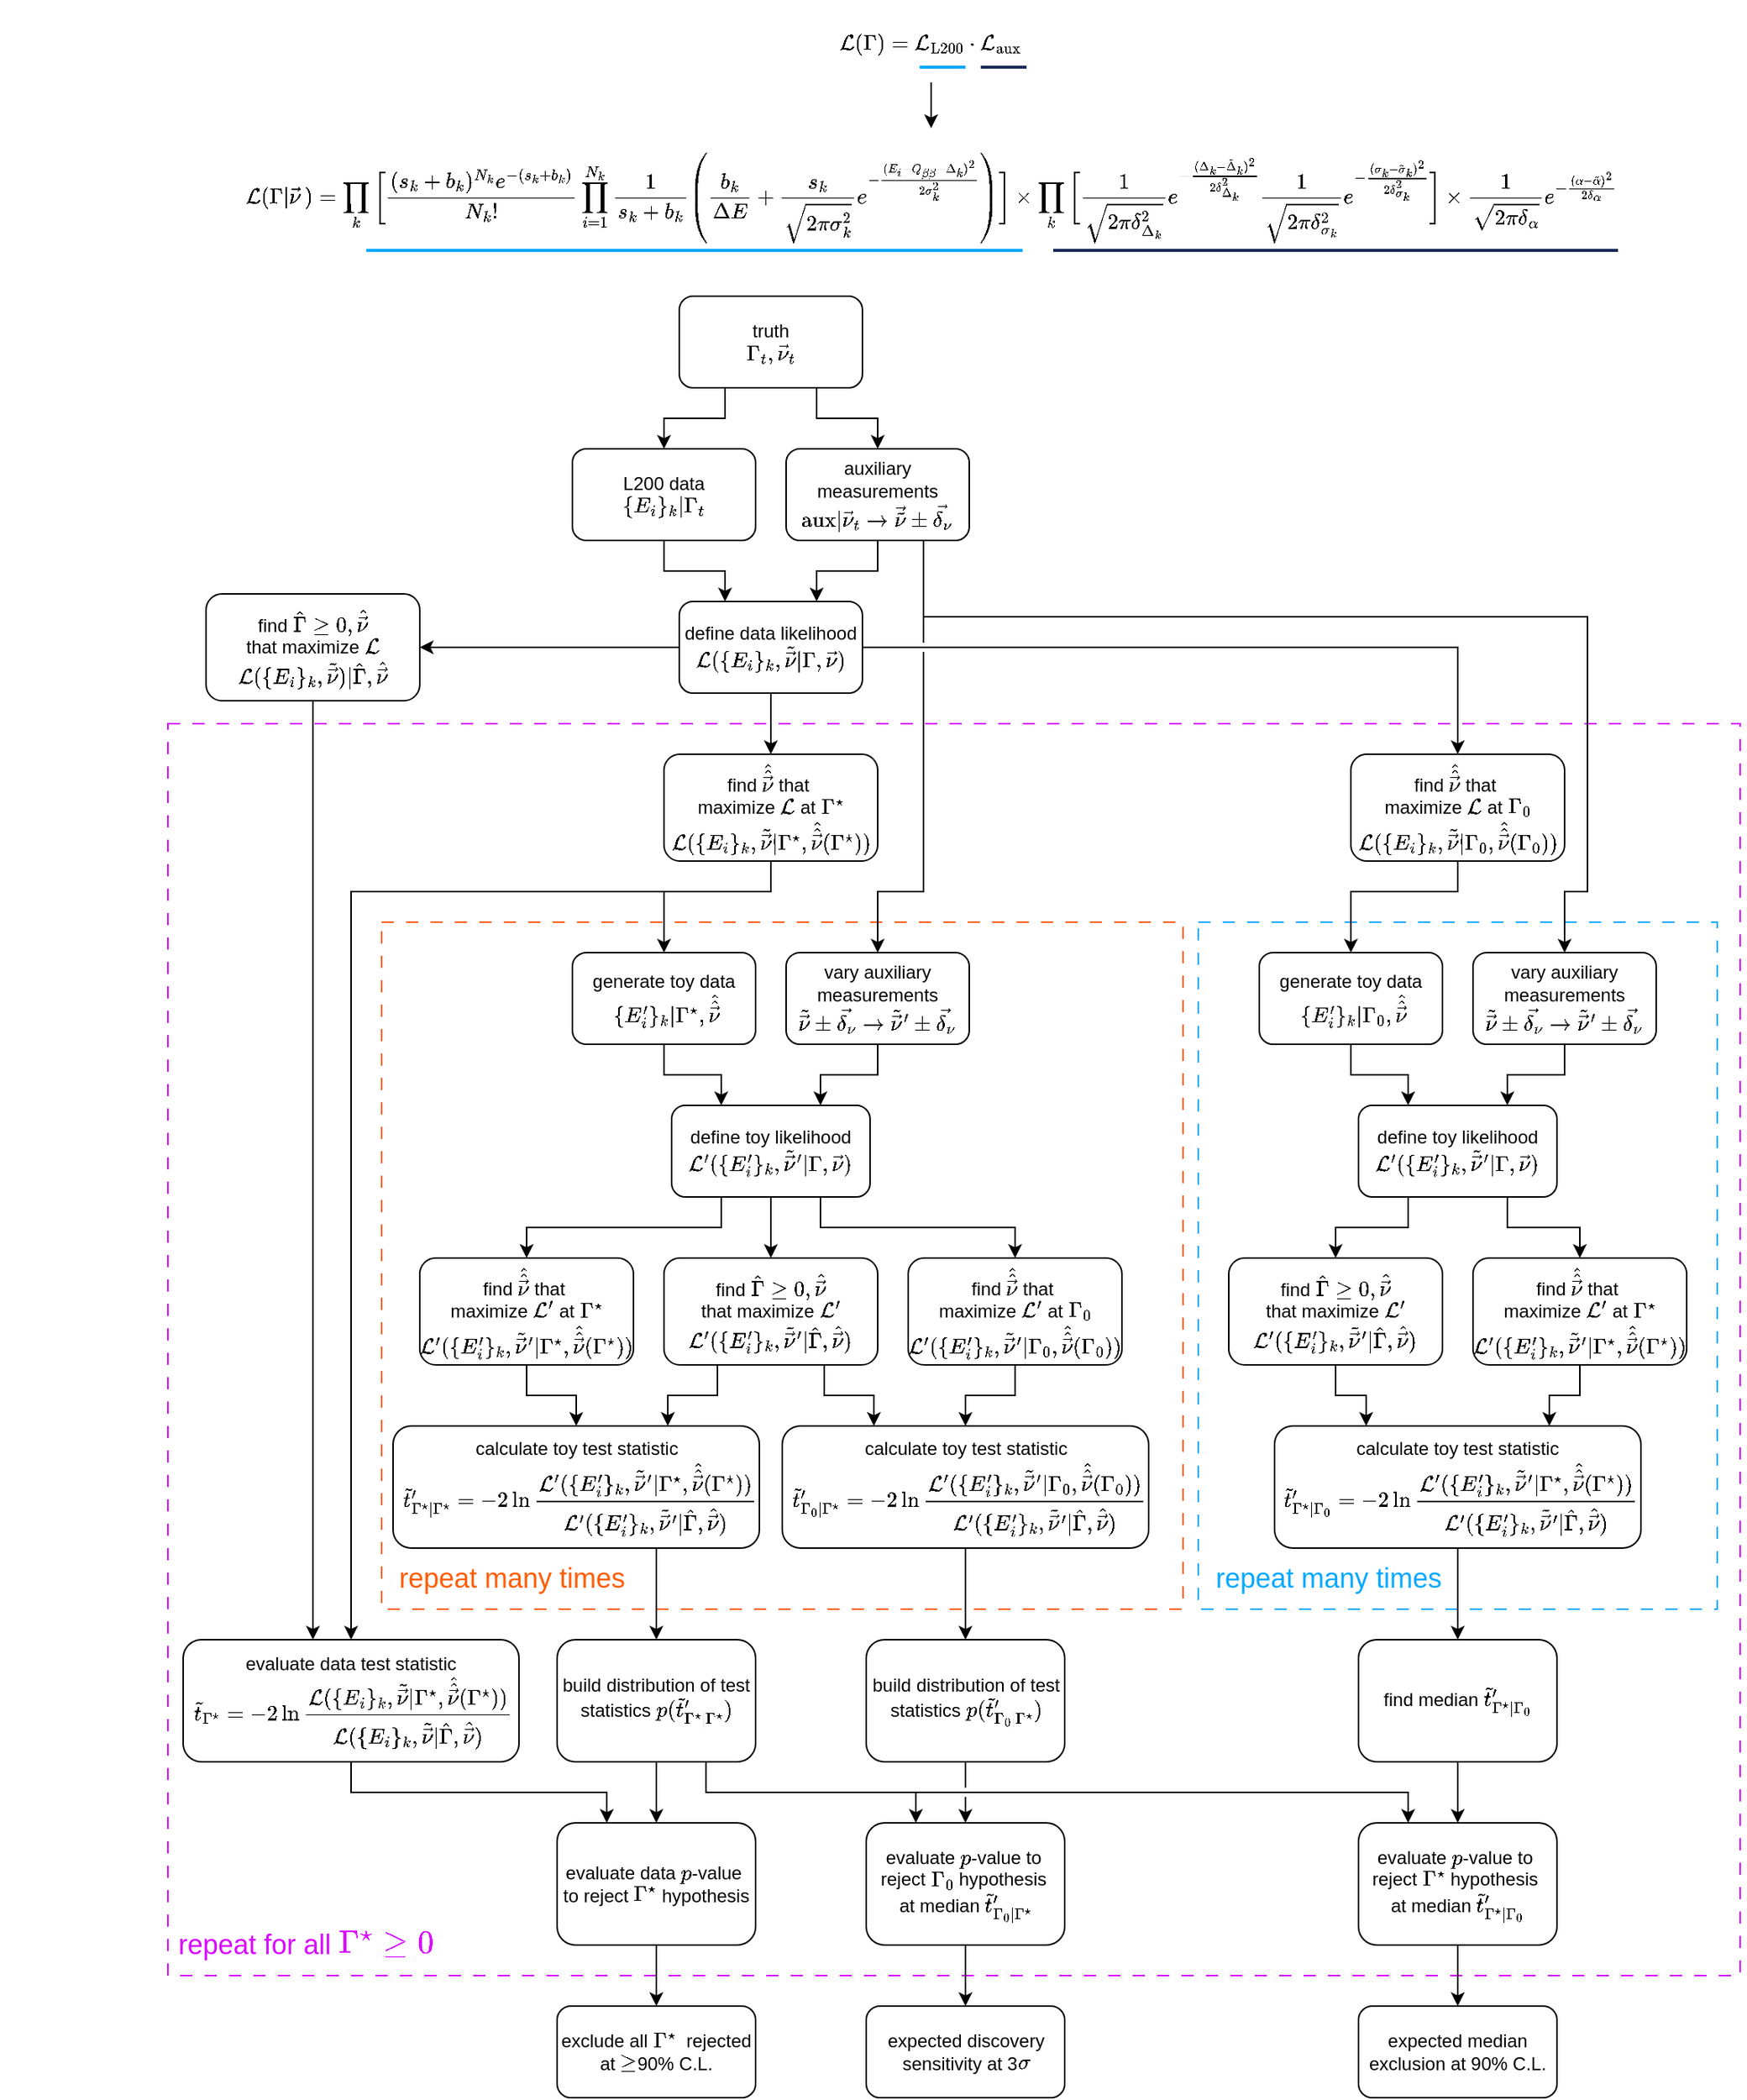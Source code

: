 <mxfile version="27.0.6">
  <diagram name="Page-1" id="N17phzSXL9w7y8zX3gDE">
    <mxGraphModel dx="2141" dy="734" grid="1" gridSize="10" guides="1" tooltips="1" connect="1" arrows="1" fold="1" page="1" pageScale="1" pageWidth="850" pageHeight="1100" math="1" shadow="0">
      <root>
        <mxCell id="0" />
        <mxCell id="1" parent="0" />
        <mxCell id="npHvEOHwPtpxPotPW_9_-1" value="$$\mathcal{L}(\Gamma) = \mathcal{L}_{\textrm{L200}} \cdot \mathcal{L}_{\textrm{aux}}$$" style="text;whiteSpace=wrap;align=center;verticalAlign=middle;" vertex="1" parent="1">
          <mxGeometry x="-90" y="260" width="160" height="50" as="geometry" />
        </mxCell>
        <mxCell id="npHvEOHwPtpxPotPW_9_-2" value="" style="endArrow=none;html=1;rounded=0;fontColor=#07A9FF;strokeColor=#07A9FF;strokeWidth=2;" edge="1" parent="1">
          <mxGeometry width="50" height="50" relative="1" as="geometry">
            <mxPoint x="-17.5" y="300" as="sourcePoint" />
            <mxPoint x="12.5" y="300" as="targetPoint" />
          </mxGeometry>
        </mxCell>
        <mxCell id="npHvEOHwPtpxPotPW_9_-3" value="" style="endArrow=none;html=1;rounded=0;fontColor=#07A9FF;strokeColor=#1A2A5B;strokeWidth=2;" edge="1" parent="1">
          <mxGeometry width="50" height="50" relative="1" as="geometry">
            <mxPoint x="22.5" y="300" as="sourcePoint" />
            <mxPoint x="52.5" y="300" as="targetPoint" />
          </mxGeometry>
        </mxCell>
        <mxCell id="npHvEOHwPtpxPotPW_9_-4" value="" style="endArrow=classic;html=1;rounded=0;exitX=0.5;exitY=1;exitDx=0;exitDy=0;entryX=0.5;entryY=0;entryDx=0;entryDy=0;" edge="1" parent="1" source="npHvEOHwPtpxPotPW_9_-1" target="npHvEOHwPtpxPotPW_9_-6">
          <mxGeometry width="50" height="50" relative="1" as="geometry">
            <mxPoint x="-7.5" y="300" as="sourcePoint" />
            <mxPoint x="102.5" y="300" as="targetPoint" />
          </mxGeometry>
        </mxCell>
        <mxCell id="npHvEOHwPtpxPotPW_9_-5" value="" style="group" vertex="1" connectable="0" parent="1">
          <mxGeometry x="-515" y="340" width="1010" height="90" as="geometry" />
        </mxCell>
        <mxCell id="npHvEOHwPtpxPotPW_9_-6" value="$$\mathcal{L}(\Gamma | \vec{\nu}\,) = \prod_k \bigg[ \frac{(s_k + b_k)^{N_k} e^{-(s_k + b_k)}}{N_k!} \prod_{i=1}^{N_k} \frac{1}{s_k + b_k} \left( \frac{b_k}{\Delta E} + \frac{s_k}{\sqrt{2 \pi \sigma_k^2}} e^{-\frac{(E_i - Q_{\beta\beta} - \Delta_k)^2}{2 \sigma_k^2}} \right) \bigg] &#xa;&#xa;\times \prod_k \bigg[ \frac{1}{\sqrt{2 \pi \delta_{\Delta_k}^2}} e^{-\frac{(\Delta_k - \tilde{\Delta}_k)^2}{2 \delta_{\Delta_k}^2}}   &#xa; \frac{1}{\sqrt{2 \pi \delta_{\sigma_k}^2}} e^{-\frac{(\sigma_k - &#xa;\tilde{\sigma}_k)^2}{2 \delta_{\sigma_k}^2}} \bigg] \times \frac{1}{\sqrt{2 &#xa;\pi \delta_{\alpha} }} e^{-\frac{(\alpha - \tilde{\alpha})^2}{2 &#xa;\delta_{\alpha}}}&#xa;   $$" style="text;whiteSpace=wrap;align=center;verticalAlign=middle;" vertex="1" parent="npHvEOHwPtpxPotPW_9_-5">
          <mxGeometry width="1010" height="90" as="geometry" />
        </mxCell>
        <mxCell id="npHvEOHwPtpxPotPW_9_-7" value="" style="endArrow=none;html=1;rounded=0;entryX=0.607;entryY=0.786;entryDx=0;entryDy=0;entryPerimeter=0;fontColor=#07A9FF;strokeColor=#07A9FF;strokeWidth=2;" edge="1" parent="npHvEOHwPtpxPotPW_9_-5">
          <mxGeometry width="50" height="50" relative="1" as="geometry">
            <mxPoint x="135" y="80" as="sourcePoint" />
            <mxPoint x="564.92" y="80.04" as="targetPoint" />
          </mxGeometry>
        </mxCell>
        <mxCell id="npHvEOHwPtpxPotPW_9_-8" value="" style="endArrow=none;html=1;rounded=0;fontColor=#07A9FF;strokeColor=#1A2A5B;strokeWidth=2;" edge="1" parent="npHvEOHwPtpxPotPW_9_-5">
          <mxGeometry width="50" height="50" relative="1" as="geometry">
            <mxPoint x="585" y="80" as="sourcePoint" />
            <mxPoint x="955" y="80" as="targetPoint" />
          </mxGeometry>
        </mxCell>
        <mxCell id="npHvEOHwPtpxPotPW_9_-9" value="" style="group" vertex="1" connectable="0" parent="1">
          <mxGeometry x="-620" y="450" width="1140" height="1180" as="geometry" />
        </mxCell>
        <mxCell id="npHvEOHwPtpxPotPW_9_-10" value="" style="rounded=0;whiteSpace=wrap;html=1;fillColor=none;dashed=1;dashPattern=8 8;strokeColor=#D907FF;fontColor=#07A9FF;" vertex="1" parent="npHvEOHwPtpxPotPW_9_-9">
          <mxGeometry x="110" y="280" width="1030" height="820" as="geometry" />
        </mxCell>
        <mxCell id="npHvEOHwPtpxPotPW_9_-11" value="" style="rounded=0;whiteSpace=wrap;html=1;fillColor=none;dashed=1;dashPattern=8 8;strokeColor=#FF5D07;" vertex="1" parent="npHvEOHwPtpxPotPW_9_-9">
          <mxGeometry x="250" y="410" width="525" height="450" as="geometry" />
        </mxCell>
        <mxCell id="npHvEOHwPtpxPotPW_9_-12" style="edgeStyle=orthogonalEdgeStyle;rounded=0;orthogonalLoop=1;jettySize=auto;html=1;exitX=0.25;exitY=1;exitDx=0;exitDy=0;entryX=0.5;entryY=0;entryDx=0;entryDy=0;" edge="1" parent="npHvEOHwPtpxPotPW_9_-9" source="npHvEOHwPtpxPotPW_9_-14" target="npHvEOHwPtpxPotPW_9_-16">
          <mxGeometry relative="1" as="geometry" />
        </mxCell>
        <mxCell id="npHvEOHwPtpxPotPW_9_-13" style="edgeStyle=orthogonalEdgeStyle;rounded=0;orthogonalLoop=1;jettySize=auto;html=1;exitX=0.75;exitY=1;exitDx=0;exitDy=0;entryX=0.5;entryY=0;entryDx=0;entryDy=0;" edge="1" parent="npHvEOHwPtpxPotPW_9_-9" source="npHvEOHwPtpxPotPW_9_-14" target="npHvEOHwPtpxPotPW_9_-18">
          <mxGeometry relative="1" as="geometry" />
        </mxCell>
        <mxCell id="npHvEOHwPtpxPotPW_9_-14" value="&lt;div&gt;truth&lt;b&gt;&lt;br&gt;&lt;/b&gt;&lt;/div&gt;&lt;div&gt;\(\Gamma_t,&amp;nbsp; \vec{\nu}_t\)&lt;br&gt;&lt;/div&gt;" style="rounded=1;whiteSpace=wrap;html=1;fillColor=default;" vertex="1" parent="npHvEOHwPtpxPotPW_9_-9">
          <mxGeometry x="445" width="120" height="60" as="geometry" />
        </mxCell>
        <mxCell id="npHvEOHwPtpxPotPW_9_-15" style="edgeStyle=orthogonalEdgeStyle;rounded=0;orthogonalLoop=1;jettySize=auto;html=1;exitX=0.5;exitY=1;exitDx=0;exitDy=0;entryX=0.25;entryY=0;entryDx=0;entryDy=0;" edge="1" parent="npHvEOHwPtpxPotPW_9_-9" source="npHvEOHwPtpxPotPW_9_-16" target="npHvEOHwPtpxPotPW_9_-31">
          <mxGeometry relative="1" as="geometry" />
        </mxCell>
        <mxCell id="npHvEOHwPtpxPotPW_9_-16" value="&lt;div&gt;L200 data&lt;/div&gt;&lt;div&gt;\(\{E_i\}_k | \Gamma_t\)&lt;/div&gt;" style="rounded=1;whiteSpace=wrap;html=1;" vertex="1" parent="npHvEOHwPtpxPotPW_9_-9">
          <mxGeometry x="375" y="100" width="120" height="60" as="geometry" />
        </mxCell>
        <mxCell id="npHvEOHwPtpxPotPW_9_-17" style="edgeStyle=orthogonalEdgeStyle;rounded=0;orthogonalLoop=1;jettySize=auto;html=1;exitX=0.5;exitY=1;exitDx=0;exitDy=0;entryX=0.75;entryY=0;entryDx=0;entryDy=0;" edge="1" parent="npHvEOHwPtpxPotPW_9_-9" source="npHvEOHwPtpxPotPW_9_-18" target="npHvEOHwPtpxPotPW_9_-31">
          <mxGeometry relative="1" as="geometry" />
        </mxCell>
        <mxCell id="npHvEOHwPtpxPotPW_9_-18" value="&lt;div&gt;auxiliary measurements&lt;/div&gt;&lt;div&gt;\(\textrm{aux} | \vec{\nu}_t \to \vec{\tilde{\nu}} \pm \vec{\delta_\nu}\)&lt;/div&gt;" style="rounded=1;whiteSpace=wrap;html=1;" vertex="1" parent="npHvEOHwPtpxPotPW_9_-9">
          <mxGeometry x="515" y="100" width="120" height="60" as="geometry" />
        </mxCell>
        <mxCell id="npHvEOHwPtpxPotPW_9_-19" style="edgeStyle=orthogonalEdgeStyle;rounded=0;orthogonalLoop=1;jettySize=auto;html=1;exitX=0.5;exitY=1;exitDx=0;exitDy=0;entryX=0.5;entryY=0;entryDx=0;entryDy=0;" edge="1" parent="npHvEOHwPtpxPotPW_9_-9" source="npHvEOHwPtpxPotPW_9_-21" target="npHvEOHwPtpxPotPW_9_-23">
          <mxGeometry relative="1" as="geometry">
            <Array as="points">
              <mxPoint x="505" y="390" />
              <mxPoint x="435" y="390" />
            </Array>
          </mxGeometry>
        </mxCell>
        <mxCell id="npHvEOHwPtpxPotPW_9_-20" style="edgeStyle=orthogonalEdgeStyle;rounded=0;orthogonalLoop=1;jettySize=auto;html=1;exitX=0.5;exitY=1;exitDx=0;exitDy=0;entryX=0.5;entryY=0;entryDx=0;entryDy=0;" edge="1" parent="npHvEOHwPtpxPotPW_9_-9" source="npHvEOHwPtpxPotPW_9_-21" target="npHvEOHwPtpxPotPW_9_-33">
          <mxGeometry relative="1" as="geometry">
            <Array as="points">
              <mxPoint x="505" y="390" />
              <mxPoint x="230" y="390" />
            </Array>
          </mxGeometry>
        </mxCell>
        <mxCell id="npHvEOHwPtpxPotPW_9_-21" value="&lt;div&gt;find \(\hat{\hat{\vec{\nu}}}\) that&amp;nbsp;&lt;/div&gt;&lt;div&gt;maximize \( \mathcal{L}\) at \(\Gamma^{\star}\)\(\mathcal{L}(\{E_i\}_k,&amp;nbsp;\tilde{\vec{\nu}} | \Gamma^{\star}, \hat{\hat{\vec{\nu}}}(\Gamma^{\star}) )\)&lt;/div&gt;" style="rounded=1;whiteSpace=wrap;html=1;" vertex="1" parent="npHvEOHwPtpxPotPW_9_-9">
          <mxGeometry x="435" y="300" width="140" height="70" as="geometry" />
        </mxCell>
        <mxCell id="npHvEOHwPtpxPotPW_9_-22" style="edgeStyle=orthogonalEdgeStyle;rounded=0;orthogonalLoop=1;jettySize=auto;html=1;exitX=0.5;exitY=1;exitDx=0;exitDy=0;entryX=0.25;entryY=0;entryDx=0;entryDy=0;" edge="1" parent="npHvEOHwPtpxPotPW_9_-9" source="npHvEOHwPtpxPotPW_9_-23" target="npHvEOHwPtpxPotPW_9_-45">
          <mxGeometry relative="1" as="geometry" />
        </mxCell>
        <mxCell id="npHvEOHwPtpxPotPW_9_-23" value="&lt;div&gt;generate toy data&lt;/div&gt;&lt;div&gt;&amp;nbsp;\(&amp;nbsp;\{E^\prime_i\}_k | \Gamma^{\star},&amp;nbsp; \hat{\hat{\vec{\nu}}}\)&lt;/div&gt;" style="rounded=1;whiteSpace=wrap;html=1;" vertex="1" parent="npHvEOHwPtpxPotPW_9_-9">
          <mxGeometry x="375" y="430" width="120" height="60" as="geometry" />
        </mxCell>
        <mxCell id="npHvEOHwPtpxPotPW_9_-24" style="edgeStyle=orthogonalEdgeStyle;rounded=0;orthogonalLoop=1;jettySize=auto;html=1;exitX=0.5;exitY=1;exitDx=0;exitDy=0;entryX=0.75;entryY=0;entryDx=0;entryDy=0;" edge="1" parent="npHvEOHwPtpxPotPW_9_-9" source="npHvEOHwPtpxPotPW_9_-25" target="npHvEOHwPtpxPotPW_9_-45">
          <mxGeometry relative="1" as="geometry" />
        </mxCell>
        <mxCell id="npHvEOHwPtpxPotPW_9_-25" value="&lt;div&gt;vary auxiliary measurements&lt;/div&gt;&lt;div&gt;\(&amp;nbsp;\tilde{\vec{\nu}} \pm \vec{\delta_\nu} \to \tilde{\vec{\nu}}^{\prime} \pm \vec{\delta_\nu} \)&lt;/div&gt;" style="rounded=1;whiteSpace=wrap;html=1;" vertex="1" parent="npHvEOHwPtpxPotPW_9_-9">
          <mxGeometry x="515" y="430" width="120" height="60" as="geometry" />
        </mxCell>
        <mxCell id="npHvEOHwPtpxPotPW_9_-26" style="edgeStyle=orthogonalEdgeStyle;rounded=0;orthogonalLoop=1;jettySize=auto;html=1;entryX=0.5;entryY=0;entryDx=0;entryDy=0;exitX=0.75;exitY=1;exitDx=0;exitDy=0;" edge="1" parent="npHvEOHwPtpxPotPW_9_-9" source="npHvEOHwPtpxPotPW_9_-27" target="npHvEOHwPtpxPotPW_9_-38">
          <mxGeometry relative="1" as="geometry">
            <mxPoint x="604.667" y="620" as="targetPoint" />
            <Array as="points">
              <mxPoint x="430" y="820" />
            </Array>
          </mxGeometry>
        </mxCell>
        <mxCell id="npHvEOHwPtpxPotPW_9_-27" value="&lt;div&gt;calculate toy test statistic&lt;/div&gt;&lt;div&gt;&amp;nbsp;\(\tilde{t}_{\Gamma^{\star}|\Gamma^{\star}}^{\prime} = -2 \ln{ \dfrac{\mathcal{L}^\prime(\{E^\prime_i\}_k,&amp;nbsp;\tilde{\vec{\nu}}^{\prime}&amp;nbsp; |&amp;nbsp; \Gamma^{\star} , \hat{\hat{\vec{\nu}}}(\Gamma^{\star}) )}{\mathcal{L}^\prime(&amp;nbsp;\{E^\prime_i\}_k,\tilde{\vec{\nu}}^{\prime}&amp;nbsp; |&amp;nbsp; \hat{\Gamma} , \hat{\vec{\nu}})}} \)&lt;/div&gt;" style="rounded=1;whiteSpace=wrap;html=1;" vertex="1" parent="npHvEOHwPtpxPotPW_9_-9">
          <mxGeometry x="257.5" y="740" width="240" height="80" as="geometry" />
        </mxCell>
        <mxCell id="npHvEOHwPtpxPotPW_9_-28" style="edgeStyle=orthogonalEdgeStyle;rounded=0;orthogonalLoop=1;jettySize=auto;html=1;exitX=0;exitY=0.5;exitDx=0;exitDy=0;entryX=1;entryY=0.5;entryDx=0;entryDy=0;" edge="1" parent="npHvEOHwPtpxPotPW_9_-9" source="npHvEOHwPtpxPotPW_9_-31" target="npHvEOHwPtpxPotPW_9_-48">
          <mxGeometry relative="1" as="geometry" />
        </mxCell>
        <mxCell id="npHvEOHwPtpxPotPW_9_-29" style="edgeStyle=orthogonalEdgeStyle;rounded=0;orthogonalLoop=1;jettySize=auto;html=1;exitX=0.5;exitY=1;exitDx=0;exitDy=0;entryX=0.5;entryY=0;entryDx=0;entryDy=0;" edge="1" parent="npHvEOHwPtpxPotPW_9_-9" source="npHvEOHwPtpxPotPW_9_-31" target="npHvEOHwPtpxPotPW_9_-21">
          <mxGeometry relative="1" as="geometry" />
        </mxCell>
        <mxCell id="npHvEOHwPtpxPotPW_9_-30" style="edgeStyle=orthogonalEdgeStyle;rounded=0;orthogonalLoop=1;jettySize=auto;html=1;exitX=1;exitY=0.5;exitDx=0;exitDy=0;entryX=0.5;entryY=0;entryDx=0;entryDy=0;" edge="1" parent="npHvEOHwPtpxPotPW_9_-9" source="npHvEOHwPtpxPotPW_9_-31" target="npHvEOHwPtpxPotPW_9_-67">
          <mxGeometry relative="1" as="geometry" />
        </mxCell>
        <mxCell id="npHvEOHwPtpxPotPW_9_-31" value="&lt;div&gt;define data likelihood&lt;/div&gt;&lt;div&gt;\(\mathcal{L}( \{E_i\}_k,&amp;nbsp;\tilde{\vec{\nu}} | \Gamma, \vec{\nu}&amp;nbsp; ) \)&lt;br&gt;&lt;/div&gt;" style="rounded=1;whiteSpace=wrap;html=1;" vertex="1" parent="npHvEOHwPtpxPotPW_9_-9">
          <mxGeometry x="445" y="200" width="120" height="60" as="geometry" />
        </mxCell>
        <mxCell id="npHvEOHwPtpxPotPW_9_-32" style="edgeStyle=orthogonalEdgeStyle;rounded=0;orthogonalLoop=1;jettySize=auto;html=1;exitX=0.5;exitY=1;exitDx=0;exitDy=0;entryX=0.25;entryY=0;entryDx=0;entryDy=0;" edge="1" parent="npHvEOHwPtpxPotPW_9_-9" source="npHvEOHwPtpxPotPW_9_-33" target="npHvEOHwPtpxPotPW_9_-40">
          <mxGeometry relative="1" as="geometry" />
        </mxCell>
        <mxCell id="npHvEOHwPtpxPotPW_9_-33" value="&lt;div&gt;evaluate data test statistic&lt;/div&gt;&lt;div&gt;&amp;nbsp;\(\tilde{t}_{\Gamma^{\star}} = -2 \ln{ \dfrac{\mathcal{L}(&amp;nbsp;\{E_i\}_k, \tilde{\vec{\nu}}&amp;nbsp; |&amp;nbsp; \Gamma^{\star} , \hat{\hat{\vec{\nu}}}(\Gamma^{\star}))}{\mathcal{L}(\{E_i\}_k,&amp;nbsp;\tilde{\vec{\nu}}&amp;nbsp; |&amp;nbsp; \hat{\Gamma} , \hat{\vec{\nu}} )}} \)&lt;/div&gt;" style="rounded=1;whiteSpace=wrap;html=1;" vertex="1" parent="npHvEOHwPtpxPotPW_9_-9">
          <mxGeometry x="120" y="880" width="220" height="80" as="geometry" />
        </mxCell>
        <mxCell id="npHvEOHwPtpxPotPW_9_-34" value="repeat many times " style="text;html=1;align=center;verticalAlign=middle;resizable=0;points=[];autosize=1;strokeColor=none;fillColor=none;fontColor=#FF5D07;fontStyle=0;fontSize=18;" vertex="1" parent="npHvEOHwPtpxPotPW_9_-9">
          <mxGeometry x="250" y="820" width="170" height="40" as="geometry" />
        </mxCell>
        <mxCell id="npHvEOHwPtpxPotPW_9_-35" style="edgeStyle=orthogonalEdgeStyle;rounded=0;orthogonalLoop=1;jettySize=auto;html=1;exitX=0.5;exitY=1;exitDx=0;exitDy=0;entryX=0.5;entryY=0;entryDx=0;entryDy=0;" edge="1" parent="npHvEOHwPtpxPotPW_9_-9" source="npHvEOHwPtpxPotPW_9_-38" target="npHvEOHwPtpxPotPW_9_-40">
          <mxGeometry relative="1" as="geometry" />
        </mxCell>
        <mxCell id="npHvEOHwPtpxPotPW_9_-36" style="edgeStyle=orthogonalEdgeStyle;rounded=0;orthogonalLoop=1;jettySize=auto;html=1;exitX=0.75;exitY=1;exitDx=0;exitDy=0;entryX=0.25;entryY=0;entryDx=0;entryDy=0;jumpStyle=gap;" edge="1" parent="npHvEOHwPtpxPotPW_9_-9" source="npHvEOHwPtpxPotPW_9_-38" target="npHvEOHwPtpxPotPW_9_-73">
          <mxGeometry relative="1" as="geometry" />
        </mxCell>
        <mxCell id="npHvEOHwPtpxPotPW_9_-37" style="edgeStyle=orthogonalEdgeStyle;rounded=0;orthogonalLoop=1;jettySize=auto;html=1;exitX=0.75;exitY=1;exitDx=0;exitDy=0;entryX=0.25;entryY=0;entryDx=0;entryDy=0;" edge="1" parent="npHvEOHwPtpxPotPW_9_-9" source="npHvEOHwPtpxPotPW_9_-38" target="npHvEOHwPtpxPotPW_9_-85">
          <mxGeometry relative="1" as="geometry" />
        </mxCell>
        <mxCell id="npHvEOHwPtpxPotPW_9_-38" value="build distribution of test statistics \( p(\tilde{t}_{\Gamma^{\star}|\Gamma^{\star}}^{\prime} ) \)" style="rounded=1;whiteSpace=wrap;html=1;" vertex="1" parent="npHvEOHwPtpxPotPW_9_-9">
          <mxGeometry x="365" y="880" width="130" height="80" as="geometry" />
        </mxCell>
        <mxCell id="npHvEOHwPtpxPotPW_9_-39" style="edgeStyle=orthogonalEdgeStyle;rounded=0;orthogonalLoop=1;jettySize=auto;html=1;exitX=0.5;exitY=1;exitDx=0;exitDy=0;entryX=0.5;entryY=0;entryDx=0;entryDy=0;" edge="1" parent="npHvEOHwPtpxPotPW_9_-9" source="npHvEOHwPtpxPotPW_9_-40" target="npHvEOHwPtpxPotPW_9_-41">
          <mxGeometry relative="1" as="geometry">
            <mxPoint x="444.69" y="990" as="targetPoint" />
          </mxGeometry>
        </mxCell>
        <mxCell id="npHvEOHwPtpxPotPW_9_-40" value="&lt;div&gt;evaluate data \(p\)-value&amp;nbsp;&lt;/div&gt;&lt;div&gt;to reject \(\Gamma^{\star}\) hypothesis&lt;/div&gt;" style="rounded=1;whiteSpace=wrap;html=1;" vertex="1" parent="npHvEOHwPtpxPotPW_9_-9">
          <mxGeometry x="365" y="1000" width="130" height="80" as="geometry" />
        </mxCell>
        <mxCell id="npHvEOHwPtpxPotPW_9_-41" value="exclude all \(\Gamma^{\star}\)&amp;nbsp; rejected at \(\geq\)90% C.L." style="rounded=1;whiteSpace=wrap;html=1;" vertex="1" parent="npHvEOHwPtpxPotPW_9_-9">
          <mxGeometry x="365" y="1120" width="130" height="60" as="geometry" />
        </mxCell>
        <mxCell id="npHvEOHwPtpxPotPW_9_-42" style="edgeStyle=orthogonalEdgeStyle;rounded=0;orthogonalLoop=1;jettySize=auto;html=1;exitX=0.25;exitY=1;exitDx=0;exitDy=0;entryX=0.5;entryY=0;entryDx=0;entryDy=0;" edge="1" parent="npHvEOHwPtpxPotPW_9_-9" source="npHvEOHwPtpxPotPW_9_-45" target="npHvEOHwPtpxPotPW_9_-80">
          <mxGeometry relative="1" as="geometry">
            <mxPoint x="425.0" y="630" as="targetPoint" />
          </mxGeometry>
        </mxCell>
        <mxCell id="npHvEOHwPtpxPotPW_9_-43" style="edgeStyle=orthogonalEdgeStyle;rounded=0;orthogonalLoop=1;jettySize=auto;html=1;exitX=0.5;exitY=1;exitDx=0;exitDy=0;entryX=0.5;entryY=0;entryDx=0;entryDy=0;" edge="1" parent="npHvEOHwPtpxPotPW_9_-9" source="npHvEOHwPtpxPotPW_9_-45" target="npHvEOHwPtpxPotPW_9_-79">
          <mxGeometry relative="1" as="geometry">
            <mxPoint x="585.0" y="630" as="targetPoint" />
            <Array as="points" />
          </mxGeometry>
        </mxCell>
        <mxCell id="npHvEOHwPtpxPotPW_9_-44" style="edgeStyle=orthogonalEdgeStyle;rounded=0;orthogonalLoop=1;jettySize=auto;html=1;exitX=0.75;exitY=1;exitDx=0;exitDy=0;entryX=0.5;entryY=0;entryDx=0;entryDy=0;" edge="1" parent="npHvEOHwPtpxPotPW_9_-9" source="npHvEOHwPtpxPotPW_9_-45" target="npHvEOHwPtpxPotPW_9_-75">
          <mxGeometry relative="1" as="geometry" />
        </mxCell>
        <mxCell id="npHvEOHwPtpxPotPW_9_-45" value="&lt;div&gt;define toy likelihood&lt;/div&gt;&lt;div&gt;\(\mathcal{L}^\prime( \{E^\prime_i\}_k,&amp;nbsp;\tilde{\vec{\nu}}^{\prime} | \Gamma, \vec{\nu}&amp;nbsp;&amp;nbsp; ) \)&lt;br&gt;&lt;/div&gt;" style="rounded=1;whiteSpace=wrap;html=1;" vertex="1" parent="npHvEOHwPtpxPotPW_9_-9">
          <mxGeometry x="440" y="530" width="130" height="60" as="geometry" />
        </mxCell>
        <mxCell id="npHvEOHwPtpxPotPW_9_-46" value="repeat for all \( \Gamma^{\star} \geq 0\) " style="text;html=1;align=center;verticalAlign=middle;resizable=0;points=[];autosize=1;strokeColor=none;fillColor=none;fontColor=#D907FF;fontStyle=0;fontSize=18;" vertex="1" parent="npHvEOHwPtpxPotPW_9_-9">
          <mxGeometry x="30" y="1060" width="340" height="40" as="geometry" />
        </mxCell>
        <mxCell id="npHvEOHwPtpxPotPW_9_-47" style="edgeStyle=orthogonalEdgeStyle;rounded=0;orthogonalLoop=1;jettySize=auto;html=1;exitX=0.5;exitY=1;exitDx=0;exitDy=0;entryX=0.388;entryY=0;entryDx=0;entryDy=0;entryPerimeter=0;" edge="1" parent="npHvEOHwPtpxPotPW_9_-9" source="npHvEOHwPtpxPotPW_9_-48" target="npHvEOHwPtpxPotPW_9_-33">
          <mxGeometry relative="1" as="geometry">
            <Array as="points">
              <mxPoint x="205" y="880" />
            </Array>
          </mxGeometry>
        </mxCell>
        <mxCell id="npHvEOHwPtpxPotPW_9_-48" value="&lt;div&gt;find \(\hat{\Gamma} \geq 0, \hat{\vec{\nu}}\) that&amp;nbsp;maximize \( \mathcal{L}\) \(\mathcal{L}(\{E_i\}_k,&amp;nbsp;\tilde{\vec{\nu}}) | \hat{\Gamma} , \hat{\vec{\nu}}\)&lt;/div&gt;" style="rounded=1;whiteSpace=wrap;html=1;" vertex="1" parent="npHvEOHwPtpxPotPW_9_-9">
          <mxGeometry x="135" y="195" width="140" height="70" as="geometry" />
        </mxCell>
        <mxCell id="npHvEOHwPtpxPotPW_9_-49" style="edgeStyle=orthogonalEdgeStyle;rounded=0;orthogonalLoop=1;jettySize=auto;html=1;exitX=0.25;exitY=1;exitDx=0;exitDy=0;entryX=0.75;entryY=0;entryDx=0;entryDy=0;" edge="1" parent="npHvEOHwPtpxPotPW_9_-9" source="npHvEOHwPtpxPotPW_9_-79" target="npHvEOHwPtpxPotPW_9_-27">
          <mxGeometry relative="1" as="geometry">
            <mxPoint x="585.0" y="700" as="sourcePoint" />
          </mxGeometry>
        </mxCell>
        <mxCell id="npHvEOHwPtpxPotPW_9_-50" style="edgeStyle=orthogonalEdgeStyle;rounded=0;orthogonalLoop=1;jettySize=auto;html=1;exitX=0.5;exitY=1;exitDx=0;exitDy=0;entryX=0.5;entryY=0;entryDx=0;entryDy=0;" edge="1" parent="npHvEOHwPtpxPotPW_9_-9" source="npHvEOHwPtpxPotPW_9_-80" target="npHvEOHwPtpxPotPW_9_-27">
          <mxGeometry relative="1" as="geometry">
            <mxPoint x="425.0" y="700" as="sourcePoint" />
            <mxPoint x="425" y="740" as="targetPoint" />
            <Array as="points" />
          </mxGeometry>
        </mxCell>
        <mxCell id="npHvEOHwPtpxPotPW_9_-51" value="" style="rounded=0;whiteSpace=wrap;html=1;fillColor=none;dashed=1;dashPattern=8 8;strokeColor=#07A9FF;" vertex="1" parent="npHvEOHwPtpxPotPW_9_-9">
          <mxGeometry x="785" y="410" width="340" height="450" as="geometry" />
        </mxCell>
        <mxCell id="npHvEOHwPtpxPotPW_9_-52" style="edgeStyle=orthogonalEdgeStyle;rounded=0;orthogonalLoop=1;jettySize=auto;html=1;exitX=0.5;exitY=1;exitDx=0;exitDy=0;entryX=0.25;entryY=0;entryDx=0;entryDy=0;" edge="1" parent="npHvEOHwPtpxPotPW_9_-9" source="npHvEOHwPtpxPotPW_9_-53" target="npHvEOHwPtpxPotPW_9_-61">
          <mxGeometry relative="1" as="geometry" />
        </mxCell>
        <mxCell id="npHvEOHwPtpxPotPW_9_-53" value="&lt;div&gt;generate toy data&lt;/div&gt;&lt;div&gt;&amp;nbsp;\(&amp;nbsp;\{E^\prime_i\}_k | \Gamma_0,&amp;nbsp; \hat{\hat{\vec{\nu}}}\)&lt;/div&gt;" style="rounded=1;whiteSpace=wrap;html=1;" vertex="1" parent="npHvEOHwPtpxPotPW_9_-9">
          <mxGeometry x="825" y="430" width="120" height="60" as="geometry" />
        </mxCell>
        <mxCell id="npHvEOHwPtpxPotPW_9_-54" style="edgeStyle=orthogonalEdgeStyle;rounded=0;orthogonalLoop=1;jettySize=auto;html=1;exitX=0.5;exitY=1;exitDx=0;exitDy=0;entryX=0.75;entryY=0;entryDx=0;entryDy=0;" edge="1" parent="npHvEOHwPtpxPotPW_9_-9" source="npHvEOHwPtpxPotPW_9_-55" target="npHvEOHwPtpxPotPW_9_-61">
          <mxGeometry relative="1" as="geometry" />
        </mxCell>
        <mxCell id="npHvEOHwPtpxPotPW_9_-55" value="&lt;div&gt;vary auxiliary measurements&lt;/div&gt;&lt;div&gt;\(&amp;nbsp;\tilde{\vec{\nu}} \pm \vec{\delta_\nu} \to \tilde{\vec{\nu}}^{\prime} \pm \vec{\delta_\nu} \)&lt;/div&gt;" style="rounded=1;whiteSpace=wrap;html=1;" vertex="1" parent="npHvEOHwPtpxPotPW_9_-9">
          <mxGeometry x="965" y="430" width="120" height="60" as="geometry" />
        </mxCell>
        <mxCell id="npHvEOHwPtpxPotPW_9_-56" style="edgeStyle=orthogonalEdgeStyle;rounded=0;orthogonalLoop=1;jettySize=auto;html=1;exitX=0.5;exitY=1;exitDx=0;exitDy=0;entryX=0.5;entryY=0;entryDx=0;entryDy=0;" edge="1" parent="npHvEOHwPtpxPotPW_9_-9" source="npHvEOHwPtpxPotPW_9_-57" target="npHvEOHwPtpxPotPW_9_-71">
          <mxGeometry relative="1" as="geometry">
            <mxPoint x="955" y="880" as="targetPoint" />
          </mxGeometry>
        </mxCell>
        <mxCell id="npHvEOHwPtpxPotPW_9_-57" value="&lt;div&gt;calculate toy test statistic&lt;/div&gt;&lt;div&gt;&amp;nbsp;\(\tilde{t}_{\Gamma^{\star} | \Gamma_0}^{\prime} = -2 \ln{ \dfrac{\mathcal{L}^\prime(\{E^\prime_i\}_k,&amp;nbsp;\tilde{\vec{\nu}}^{\prime}&amp;nbsp; |&amp;nbsp; \Gamma^{\star} , \hat{\hat{\vec{\nu}}}(\Gamma^{\star})&amp;nbsp; )}{\mathcal{L}^\prime(\{E^\prime_i\}_k,\tilde{\vec{\nu}}^{\prime}&amp;nbsp; |&amp;nbsp; \hat{\Gamma} , \hat{\vec{\nu}} )}} \)&lt;/div&gt;" style="rounded=1;whiteSpace=wrap;html=1;" vertex="1" parent="npHvEOHwPtpxPotPW_9_-9">
          <mxGeometry x="835" y="740" width="240" height="80" as="geometry" />
        </mxCell>
        <mxCell id="npHvEOHwPtpxPotPW_9_-58" value="repeat many times " style="text;html=1;align=center;verticalAlign=middle;resizable=0;points=[];autosize=1;strokeColor=none;fillColor=none;fontColor=#07A9FF;fontStyle=0;fontSize=18;" vertex="1" parent="npHvEOHwPtpxPotPW_9_-9">
          <mxGeometry x="785" y="820" width="170" height="40" as="geometry" />
        </mxCell>
        <mxCell id="npHvEOHwPtpxPotPW_9_-59" style="edgeStyle=orthogonalEdgeStyle;rounded=0;orthogonalLoop=1;jettySize=auto;html=1;exitX=0.25;exitY=1;exitDx=0;exitDy=0;entryX=0.5;entryY=0;entryDx=0;entryDy=0;" edge="1" parent="npHvEOHwPtpxPotPW_9_-9" source="npHvEOHwPtpxPotPW_9_-61" target="npHvEOHwPtpxPotPW_9_-65">
          <mxGeometry relative="1" as="geometry" />
        </mxCell>
        <mxCell id="npHvEOHwPtpxPotPW_9_-60" style="edgeStyle=orthogonalEdgeStyle;rounded=0;orthogonalLoop=1;jettySize=auto;html=1;exitX=0.75;exitY=1;exitDx=0;exitDy=0;entryX=0.5;entryY=0;entryDx=0;entryDy=0;" edge="1" parent="npHvEOHwPtpxPotPW_9_-9" source="npHvEOHwPtpxPotPW_9_-61" target="npHvEOHwPtpxPotPW_9_-63">
          <mxGeometry relative="1" as="geometry" />
        </mxCell>
        <mxCell id="npHvEOHwPtpxPotPW_9_-61" value="&lt;div&gt;define toy likelihood&lt;/div&gt;&lt;div&gt;\(\mathcal{L}^\prime(\{E^\prime_i\}_k,&amp;nbsp;\tilde{\vec{\nu}}^{\prime}&amp;nbsp; | \Gamma, \vec{\nu}&amp;nbsp; ) \)&lt;br&gt;&lt;/div&gt;" style="rounded=1;whiteSpace=wrap;html=1;" vertex="1" parent="npHvEOHwPtpxPotPW_9_-9">
          <mxGeometry x="890" y="530" width="130" height="60" as="geometry" />
        </mxCell>
        <mxCell id="npHvEOHwPtpxPotPW_9_-62" style="edgeStyle=orthogonalEdgeStyle;rounded=0;orthogonalLoop=1;jettySize=auto;html=1;exitX=0.5;exitY=1;exitDx=0;exitDy=0;entryX=0.75;entryY=0;entryDx=0;entryDy=0;" edge="1" parent="npHvEOHwPtpxPotPW_9_-9" source="npHvEOHwPtpxPotPW_9_-63" target="npHvEOHwPtpxPotPW_9_-57">
          <mxGeometry relative="1" as="geometry" />
        </mxCell>
        <mxCell id="npHvEOHwPtpxPotPW_9_-63" value="&lt;div&gt;find \(\hat{\hat{\vec{\nu}}}\) that&amp;nbsp;&lt;/div&gt;&lt;div&gt;maximize \( \mathcal{L}^\prime\) at \(\Gamma^{\star}\)\(\mathcal{L}^\prime(&amp;nbsp; &amp;nbsp;\{E^\prime_i\}_k,&amp;nbsp;\tilde{\vec{\nu}}^{\prime}&amp;nbsp; |&amp;nbsp; \Gamma^{\star}, \hat{\hat{\vec{\nu}}}(\Gamma^{\star}) )\)&lt;/div&gt;" style="rounded=1;whiteSpace=wrap;html=1;" vertex="1" parent="npHvEOHwPtpxPotPW_9_-9">
          <mxGeometry x="965" y="630" width="140" height="70" as="geometry" />
        </mxCell>
        <mxCell id="npHvEOHwPtpxPotPW_9_-64" style="edgeStyle=orthogonalEdgeStyle;rounded=0;orthogonalLoop=1;jettySize=auto;html=1;exitX=0.5;exitY=1;exitDx=0;exitDy=0;entryX=0.25;entryY=0;entryDx=0;entryDy=0;" edge="1" parent="npHvEOHwPtpxPotPW_9_-9" source="npHvEOHwPtpxPotPW_9_-65" target="npHvEOHwPtpxPotPW_9_-57">
          <mxGeometry relative="1" as="geometry" />
        </mxCell>
        <mxCell id="npHvEOHwPtpxPotPW_9_-65" value="&lt;div&gt;find \(\hat{\Gamma} \geq 0, \hat{\vec{\nu}}\) that&amp;nbsp;maximize \( \mathcal{L}^\prime\) \(\mathcal{L}^\prime(\{E^\prime_i\}_k,&amp;nbsp;\tilde{\vec{\nu}}^{\prime}&amp;nbsp; |&amp;nbsp; \hat{\Gamma} , \hat{\vec{\nu}}&amp;nbsp; )\)&lt;/div&gt;" style="rounded=1;whiteSpace=wrap;html=1;" vertex="1" parent="npHvEOHwPtpxPotPW_9_-9">
          <mxGeometry x="805" y="630" width="140" height="70" as="geometry" />
        </mxCell>
        <mxCell id="npHvEOHwPtpxPotPW_9_-66" style="edgeStyle=orthogonalEdgeStyle;rounded=0;orthogonalLoop=1;jettySize=auto;html=1;exitX=0.5;exitY=1;exitDx=0;exitDy=0;entryX=0.5;entryY=0;entryDx=0;entryDy=0;" edge="1" parent="npHvEOHwPtpxPotPW_9_-9" source="npHvEOHwPtpxPotPW_9_-67" target="npHvEOHwPtpxPotPW_9_-53">
          <mxGeometry relative="1" as="geometry">
            <Array as="points">
              <mxPoint x="955" y="390" />
              <mxPoint x="885" y="390" />
            </Array>
          </mxGeometry>
        </mxCell>
        <mxCell id="npHvEOHwPtpxPotPW_9_-67" value="&lt;div&gt;find \(\hat{\hat{\vec{\nu}}}\) that&amp;nbsp;&lt;/div&gt;&lt;div&gt;maximize \( \mathcal{L}\) at \(\Gamma_{0}\)\(\mathcal{L}(\{E_i\}_k, \tilde{\vec{\nu}}&amp;nbsp; | \Gamma_{0}, \hat{\hat{\vec{\nu}}}(\Gamma_{0}) )\)&lt;/div&gt;" style="rounded=1;whiteSpace=wrap;html=1;" vertex="1" parent="npHvEOHwPtpxPotPW_9_-9">
          <mxGeometry x="885" y="300" width="140" height="70" as="geometry" />
        </mxCell>
        <mxCell id="npHvEOHwPtpxPotPW_9_-68" style="edgeStyle=orthogonalEdgeStyle;rounded=0;orthogonalLoop=1;jettySize=auto;html=1;exitX=0.75;exitY=1;exitDx=0;exitDy=0;entryX=0.5;entryY=0;entryDx=0;entryDy=0;jumpStyle=gap;" edge="1" parent="npHvEOHwPtpxPotPW_9_-9" source="npHvEOHwPtpxPotPW_9_-18" target="npHvEOHwPtpxPotPW_9_-25">
          <mxGeometry relative="1" as="geometry">
            <Array as="points">
              <mxPoint x="605" y="390" />
              <mxPoint x="575" y="390" />
            </Array>
          </mxGeometry>
        </mxCell>
        <mxCell id="npHvEOHwPtpxPotPW_9_-69" style="edgeStyle=orthogonalEdgeStyle;rounded=0;orthogonalLoop=1;jettySize=auto;html=1;exitX=0.75;exitY=1;exitDx=0;exitDy=0;entryX=0.5;entryY=0;entryDx=0;entryDy=0;jumpStyle=gap;" edge="1" parent="npHvEOHwPtpxPotPW_9_-9" source="npHvEOHwPtpxPotPW_9_-18" target="npHvEOHwPtpxPotPW_9_-55">
          <mxGeometry relative="1" as="geometry">
            <Array as="points">
              <mxPoint x="605" y="210" />
              <mxPoint x="1040" y="210" />
              <mxPoint x="1040" y="390" />
              <mxPoint x="1025" y="390" />
            </Array>
          </mxGeometry>
        </mxCell>
        <mxCell id="npHvEOHwPtpxPotPW_9_-70" style="edgeStyle=orthogonalEdgeStyle;rounded=0;orthogonalLoop=1;jettySize=auto;html=1;exitX=0.5;exitY=1;exitDx=0;exitDy=0;entryX=0.5;entryY=0;entryDx=0;entryDy=0;" edge="1" parent="npHvEOHwPtpxPotPW_9_-9" source="npHvEOHwPtpxPotPW_9_-71" target="npHvEOHwPtpxPotPW_9_-73">
          <mxGeometry relative="1" as="geometry" />
        </mxCell>
        <mxCell id="npHvEOHwPtpxPotPW_9_-71" value="find median \( \tilde{t}_{\Gamma^{\star} | \Gamma_0}^{\prime} \)" style="rounded=1;whiteSpace=wrap;html=1;" vertex="1" parent="npHvEOHwPtpxPotPW_9_-9">
          <mxGeometry x="890" y="880" width="130" height="80" as="geometry" />
        </mxCell>
        <mxCell id="npHvEOHwPtpxPotPW_9_-72" style="edgeStyle=orthogonalEdgeStyle;rounded=0;orthogonalLoop=1;jettySize=auto;html=1;exitX=0.5;exitY=1;exitDx=0;exitDy=0;entryX=0.5;entryY=0;entryDx=0;entryDy=0;" edge="1" parent="npHvEOHwPtpxPotPW_9_-9" source="npHvEOHwPtpxPotPW_9_-73" target="npHvEOHwPtpxPotPW_9_-74">
          <mxGeometry relative="1" as="geometry" />
        </mxCell>
        <mxCell id="npHvEOHwPtpxPotPW_9_-73" value="&lt;div&gt;evaluate \(p\)-value to&amp;nbsp;&lt;/div&gt;&lt;div&gt;reject \(\Gamma^{\star}\) hypothesis&amp;nbsp;&lt;/div&gt;&lt;div&gt;at median \( \tilde{t}_{\Gamma^{\star} | \Gamma_0}^{\prime} \) &lt;/div&gt;" style="rounded=1;whiteSpace=wrap;html=1;" vertex="1" parent="npHvEOHwPtpxPotPW_9_-9">
          <mxGeometry x="890" y="1000" width="130" height="80" as="geometry" />
        </mxCell>
        <mxCell id="npHvEOHwPtpxPotPW_9_-74" value="expected median exclusion at 90% C.L." style="rounded=1;whiteSpace=wrap;html=1;" vertex="1" parent="npHvEOHwPtpxPotPW_9_-9">
          <mxGeometry x="890" y="1120" width="130" height="60" as="geometry" />
        </mxCell>
        <mxCell id="npHvEOHwPtpxPotPW_9_-75" value="&lt;div&gt;find \(\hat{\hat{\vec{\nu}}}\) that&amp;nbsp;&lt;/div&gt;&lt;div&gt;maximize \( \mathcal{L}^\prime\) at \(\Gamma_0\)\(\mathcal{L}^\prime(&amp;nbsp;\{E^\prime_i\}_k,&amp;nbsp;\tilde{\vec{\nu}}^{\prime}&amp;nbsp; |&amp;nbsp; \Gamma_0, \hat{\hat{\vec{\nu}}}(\Gamma_0) )\)&lt;/div&gt;" style="rounded=1;whiteSpace=wrap;html=1;" vertex="1" parent="npHvEOHwPtpxPotPW_9_-9">
          <mxGeometry x="595" y="630" width="140" height="70" as="geometry" />
        </mxCell>
        <mxCell id="npHvEOHwPtpxPotPW_9_-76" style="edgeStyle=orthogonalEdgeStyle;rounded=0;orthogonalLoop=1;jettySize=auto;html=1;exitX=0.5;exitY=1;exitDx=0;exitDy=0;entryX=0.5;entryY=0;entryDx=0;entryDy=0;" edge="1" parent="npHvEOHwPtpxPotPW_9_-9" source="npHvEOHwPtpxPotPW_9_-77" target="npHvEOHwPtpxPotPW_9_-83">
          <mxGeometry relative="1" as="geometry" />
        </mxCell>
        <mxCell id="npHvEOHwPtpxPotPW_9_-77" value="&lt;div&gt;calculate toy test statistic&lt;/div&gt;&lt;div&gt;&amp;nbsp;\(\tilde{t}_{\Gamma_0|\Gamma^{\star}}^{\prime} = -2 \ln{ \dfrac{\mathcal{L}^\prime(\{E^\prime_i\}_k,&amp;nbsp;\tilde{\vec{\nu}}^{\prime}&amp;nbsp; |&amp;nbsp; \Gamma_0 , \hat{\hat{\vec{\nu}}}(\Gamma_0)&amp;nbsp; )}{\mathcal{L}^\prime(&amp;nbsp; &amp;nbsp;\{E^\prime_i\}_k,\tilde{\vec{\nu}}^{\prime}&amp;nbsp; |&amp;nbsp; \hat{\Gamma} , \hat{\vec{\nu}})}} \)&lt;/div&gt;" style="rounded=1;whiteSpace=wrap;html=1;" vertex="1" parent="npHvEOHwPtpxPotPW_9_-9">
          <mxGeometry x="512.5" y="740" width="240" height="80" as="geometry" />
        </mxCell>
        <mxCell id="npHvEOHwPtpxPotPW_9_-78" style="edgeStyle=orthogonalEdgeStyle;rounded=0;orthogonalLoop=1;jettySize=auto;html=1;exitX=0.5;exitY=1;exitDx=0;exitDy=0;entryX=0.5;entryY=0;entryDx=0;entryDy=0;" edge="1" parent="npHvEOHwPtpxPotPW_9_-9" source="npHvEOHwPtpxPotPW_9_-75" target="npHvEOHwPtpxPotPW_9_-77">
          <mxGeometry relative="1" as="geometry">
            <mxPoint x="745" y="740" as="targetPoint" />
          </mxGeometry>
        </mxCell>
        <mxCell id="npHvEOHwPtpxPotPW_9_-79" value="&lt;div&gt;find \(\hat{\Gamma} \geq 0, \hat{\vec{\nu}}\) that&amp;nbsp;maximize \( \mathcal{L}^\prime\) \(\mathcal{L}^\prime(&amp;nbsp;\{E^\prime_i\}_k,&amp;nbsp;\tilde{\vec{\nu}}^{\prime}&amp;nbsp;&amp;nbsp; | \hat{\Gamma} , \hat{\vec{\nu}} )\)&lt;/div&gt;" style="rounded=1;whiteSpace=wrap;html=1;" vertex="1" parent="npHvEOHwPtpxPotPW_9_-9">
          <mxGeometry x="435" y="630" width="140" height="70" as="geometry" />
        </mxCell>
        <mxCell id="npHvEOHwPtpxPotPW_9_-80" value="&lt;div&gt;find \(\hat{\hat{\vec{\nu}}}\) that&amp;nbsp;&lt;/div&gt;&lt;div&gt;maximize \( \mathcal{L}^\prime\) at \(\Gamma^{\star}\)\(\mathcal{L}^\prime(\{E^\prime_i\}_k,&amp;nbsp;\tilde{\vec{\nu}}^{\prime}&amp;nbsp;&amp;nbsp; | \Gamma^{\star}, \hat{\hat{\vec{\nu}}}(\Gamma^{\star}) )\)&lt;/div&gt;" style="rounded=1;whiteSpace=wrap;html=1;" vertex="1" parent="npHvEOHwPtpxPotPW_9_-9">
          <mxGeometry x="275" y="630" width="140" height="70" as="geometry" />
        </mxCell>
        <mxCell id="npHvEOHwPtpxPotPW_9_-81" style="edgeStyle=orthogonalEdgeStyle;rounded=0;orthogonalLoop=1;jettySize=auto;html=1;exitX=0.75;exitY=1;exitDx=0;exitDy=0;entryX=0.25;entryY=0;entryDx=0;entryDy=0;" edge="1" parent="npHvEOHwPtpxPotPW_9_-9" source="npHvEOHwPtpxPotPW_9_-79" target="npHvEOHwPtpxPotPW_9_-77">
          <mxGeometry relative="1" as="geometry">
            <mxPoint x="560" y="710" as="sourcePoint" />
            <mxPoint x="545" y="750" as="targetPoint" />
          </mxGeometry>
        </mxCell>
        <mxCell id="npHvEOHwPtpxPotPW_9_-82" style="edgeStyle=orthogonalEdgeStyle;rounded=0;orthogonalLoop=1;jettySize=auto;html=1;exitX=0.5;exitY=1;exitDx=0;exitDy=0;entryX=0.5;entryY=0;entryDx=0;entryDy=0;jumpStyle=gap;" edge="1" parent="npHvEOHwPtpxPotPW_9_-9" source="npHvEOHwPtpxPotPW_9_-83" target="npHvEOHwPtpxPotPW_9_-85">
          <mxGeometry relative="1" as="geometry" />
        </mxCell>
        <mxCell id="npHvEOHwPtpxPotPW_9_-83" value="build distribution of test statistics \( p(\tilde{t}_{\Gamma_0|\Gamma^{\star}}^{\prime} ) \)" style="rounded=1;whiteSpace=wrap;html=1;" vertex="1" parent="npHvEOHwPtpxPotPW_9_-9">
          <mxGeometry x="567.5" y="880" width="130" height="80" as="geometry" />
        </mxCell>
        <mxCell id="npHvEOHwPtpxPotPW_9_-84" style="edgeStyle=orthogonalEdgeStyle;rounded=0;orthogonalLoop=1;jettySize=auto;html=1;exitX=0.5;exitY=1;exitDx=0;exitDy=0;entryX=0.5;entryY=0;entryDx=0;entryDy=0;" edge="1" parent="npHvEOHwPtpxPotPW_9_-9" source="npHvEOHwPtpxPotPW_9_-85" target="npHvEOHwPtpxPotPW_9_-86">
          <mxGeometry relative="1" as="geometry" />
        </mxCell>
        <mxCell id="npHvEOHwPtpxPotPW_9_-85" value="&lt;div&gt;evaluate \(p\)-value to&amp;nbsp;&lt;/div&gt;&lt;div&gt;reject \(\Gamma_0\) hypothesis&amp;nbsp;&lt;/div&gt;&lt;div&gt;at median \( \tilde{t}_{\Gamma_0 | \Gamma^{\star}}^{\prime} \) &lt;/div&gt;" style="rounded=1;whiteSpace=wrap;html=1;" vertex="1" parent="npHvEOHwPtpxPotPW_9_-9">
          <mxGeometry x="567.5" y="1000" width="130" height="80" as="geometry" />
        </mxCell>
        <mxCell id="npHvEOHwPtpxPotPW_9_-86" value="expected discovery sensitivity at 3\(\sigma\)" style="rounded=1;whiteSpace=wrap;html=1;" vertex="1" parent="npHvEOHwPtpxPotPW_9_-9">
          <mxGeometry x="567.5" y="1120" width="130" height="60" as="geometry" />
        </mxCell>
      </root>
    </mxGraphModel>
  </diagram>
</mxfile>
